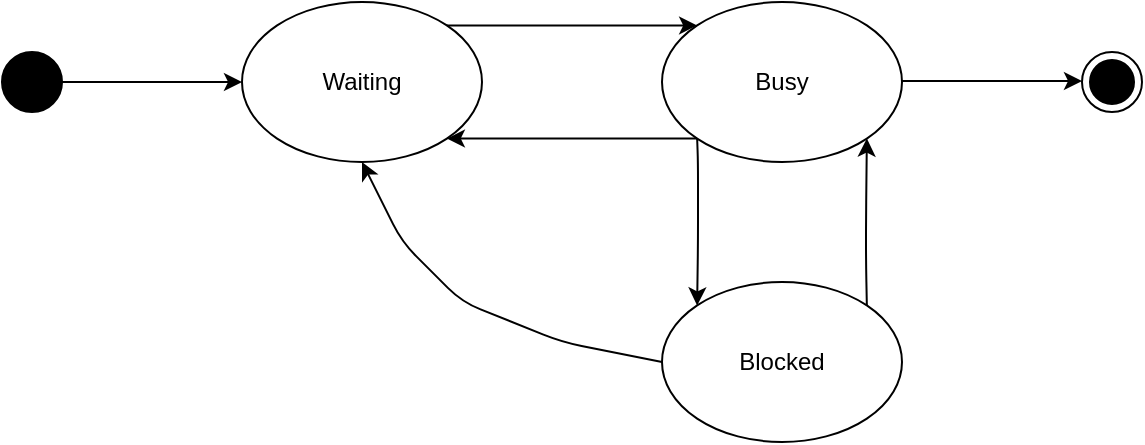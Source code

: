 <mxfile version="12.7.0" type="device"><diagram name="Page-1" id="dd472eb7-4b8b-5cd9-a60b-b15522922e76"><mxGraphModel dx="431" dy="708" grid="1" gridSize="10" guides="1" tooltips="1" connect="1" arrows="1" fold="1" page="1" pageScale="1" pageWidth="1100" pageHeight="850" background="#ffffff" math="0" shadow="0"><root><mxCell id="0"/><mxCell id="1" parent="0"/><mxCell id="w3l0WNoNk8Ht6Rb4-gol-20" value="" style="ellipse;shape=doubleEllipse;html=1;dashed=0;whitespace=wrap;aspect=fixed;fillColor=#000000;gradientColor=none;" vertex="1" parent="1"><mxGeometry x="70" y="145" width="30" height="30" as="geometry"/></mxCell><mxCell id="w3l0WNoNk8Ht6Rb4-gol-21" value="Waiting" style="ellipse;whiteSpace=wrap;html=1;fillColor=#ffffff;gradientColor=none;" vertex="1" parent="1"><mxGeometry x="190" y="120" width="120" height="80" as="geometry"/></mxCell><mxCell id="w3l0WNoNk8Ht6Rb4-gol-22" value="Busy" style="ellipse;whiteSpace=wrap;html=1;fillColor=#ffffff;gradientColor=none;" vertex="1" parent="1"><mxGeometry x="400" y="120" width="120" height="80" as="geometry"/></mxCell><mxCell id="w3l0WNoNk8Ht6Rb4-gol-23" value="Blocked" style="ellipse;whiteSpace=wrap;html=1;fillColor=#ffffff;gradientColor=none;" vertex="1" parent="1"><mxGeometry x="400" y="260" width="120" height="80" as="geometry"/></mxCell><mxCell id="w3l0WNoNk8Ht6Rb4-gol-24" value="" style="endArrow=classic;html=1;exitX=1;exitY=0.5;exitDx=0;exitDy=0;entryX=0;entryY=0.5;entryDx=0;entryDy=0;" edge="1" parent="1" source="w3l0WNoNk8Ht6Rb4-gol-20" target="w3l0WNoNk8Ht6Rb4-gol-21"><mxGeometry width="50" height="50" relative="1" as="geometry"><mxPoint x="40" y="490" as="sourcePoint"/><mxPoint x="90" y="440" as="targetPoint"/></mxGeometry></mxCell><mxCell id="w3l0WNoNk8Ht6Rb4-gol-26" value="" style="endArrow=classic;html=1;exitX=1;exitY=0;exitDx=0;exitDy=0;entryX=0;entryY=0;entryDx=0;entryDy=0;" edge="1" parent="1" source="w3l0WNoNk8Ht6Rb4-gol-21" target="w3l0WNoNk8Ht6Rb4-gol-22"><mxGeometry width="50" height="50" relative="1" as="geometry"><mxPoint x="310" y="159.5" as="sourcePoint"/><mxPoint x="400" y="159.5" as="targetPoint"/></mxGeometry></mxCell><mxCell id="w3l0WNoNk8Ht6Rb4-gol-27" value="" style="endArrow=classic;html=1;exitX=1;exitY=0.5;exitDx=0;exitDy=0;entryX=0;entryY=0.5;entryDx=0;entryDy=0;" edge="1" parent="1"><mxGeometry width="50" height="50" relative="1" as="geometry"><mxPoint x="520" y="159.5" as="sourcePoint"/><mxPoint x="610" y="159.5" as="targetPoint"/></mxGeometry></mxCell><mxCell id="w3l0WNoNk8Ht6Rb4-gol-28" value="" style="ellipse;html=1;shape=endState;fillColor=#000000;strokeColor=#000000;" vertex="1" parent="1"><mxGeometry x="610" y="145" width="30" height="30" as="geometry"/></mxCell><mxCell id="w3l0WNoNk8Ht6Rb4-gol-31" value="" style="endArrow=classic;html=1;exitX=0;exitY=1;exitDx=0;exitDy=0;entryX=0;entryY=0;entryDx=0;entryDy=0;" edge="1" parent="1" source="w3l0WNoNk8Ht6Rb4-gol-22" target="w3l0WNoNk8Ht6Rb4-gol-23"><mxGeometry width="50" height="50" relative="1" as="geometry"><mxPoint x="70" y="410" as="sourcePoint"/><mxPoint x="120" y="360" as="targetPoint"/><Array as="points"><mxPoint x="418" y="200"/><mxPoint x="418" y="240"/></Array></mxGeometry></mxCell><mxCell id="w3l0WNoNk8Ht6Rb4-gol-32" value="" style="endArrow=classic;html=1;exitX=1;exitY=0;exitDx=0;exitDy=0;entryX=1;entryY=1;entryDx=0;entryDy=0;" edge="1" parent="1" source="w3l0WNoNk8Ht6Rb4-gol-23" target="w3l0WNoNk8Ht6Rb4-gol-22"><mxGeometry width="50" height="50" relative="1" as="geometry"><mxPoint x="427.574" y="198.284" as="sourcePoint"/><mxPoint x="427.574" y="281.716" as="targetPoint"/><Array as="points"><mxPoint x="502" y="250"/><mxPoint x="502" y="230"/></Array></mxGeometry></mxCell><mxCell id="w3l0WNoNk8Ht6Rb4-gol-33" value="" style="endArrow=classic;html=1;exitX=0;exitY=0.5;exitDx=0;exitDy=0;entryX=0.5;entryY=1;entryDx=0;entryDy=0;" edge="1" parent="1" source="w3l0WNoNk8Ht6Rb4-gol-23" target="w3l0WNoNk8Ht6Rb4-gol-21"><mxGeometry width="50" height="50" relative="1" as="geometry"><mxPoint x="70" y="410" as="sourcePoint"/><mxPoint x="120" y="360" as="targetPoint"/><Array as="points"><mxPoint x="350" y="290"/><mxPoint x="300" y="270"/><mxPoint x="270" y="240"/></Array></mxGeometry></mxCell><mxCell id="w3l0WNoNk8Ht6Rb4-gol-36" value="" style="endArrow=classic;html=1;exitX=0;exitY=1;exitDx=0;exitDy=0;entryX=1;entryY=1;entryDx=0;entryDy=0;" edge="1" parent="1" source="w3l0WNoNk8Ht6Rb4-gol-22" target="w3l0WNoNk8Ht6Rb4-gol-21"><mxGeometry width="50" height="50" relative="1" as="geometry"><mxPoint x="302.426" y="141.716" as="sourcePoint"/><mxPoint x="427.574" y="141.716" as="targetPoint"/></mxGeometry></mxCell></root></mxGraphModel></diagram></mxfile>